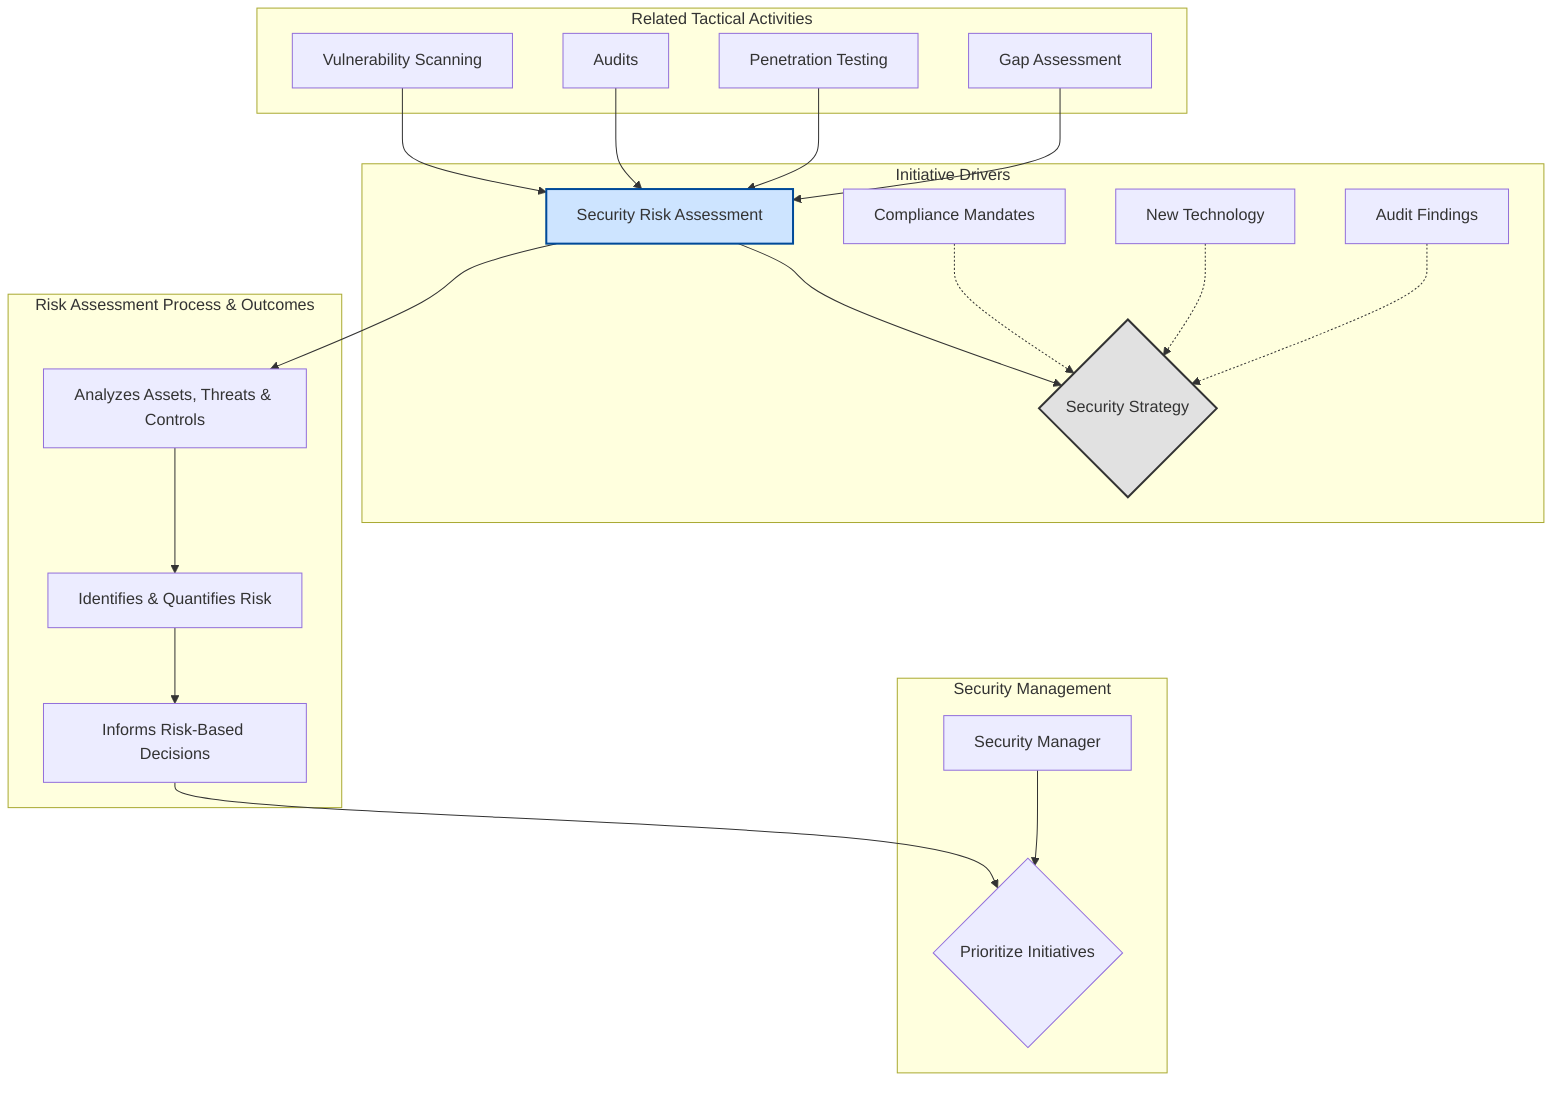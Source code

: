 graph TD
    subgraph Security Management
        A[Security Manager] --> B{Prioritize Initiatives};
    end

    subgraph Initiative Drivers
        C[Audit Findings] -.-> D{Security Strategy};
        E[New Technology] -.-> D;
        F[Compliance Mandates] -.-> D;
        G[Security Risk Assessment] --> D;
    end

    subgraph Risk Assessment Process & Outcomes
        G --> H[Analyzes Assets, Threats & Controls];
        H --> I[Identifies & Quantifies Risk];
        I --> J[Informs Risk-Based Decisions];
        J --> B;
    end

    subgraph Related Tactical Activities
        K[Gap Assessment] --> G;
        L[Penetration Testing] --> G;
        M[Audits] --> G;
        N[Vulnerability Scanning] --> G;
    end

    style G fill:#cde4ff,stroke:#004a99,stroke-width:2px
    style D fill:#e1e1e1,stroke:#333,stroke-width:2px